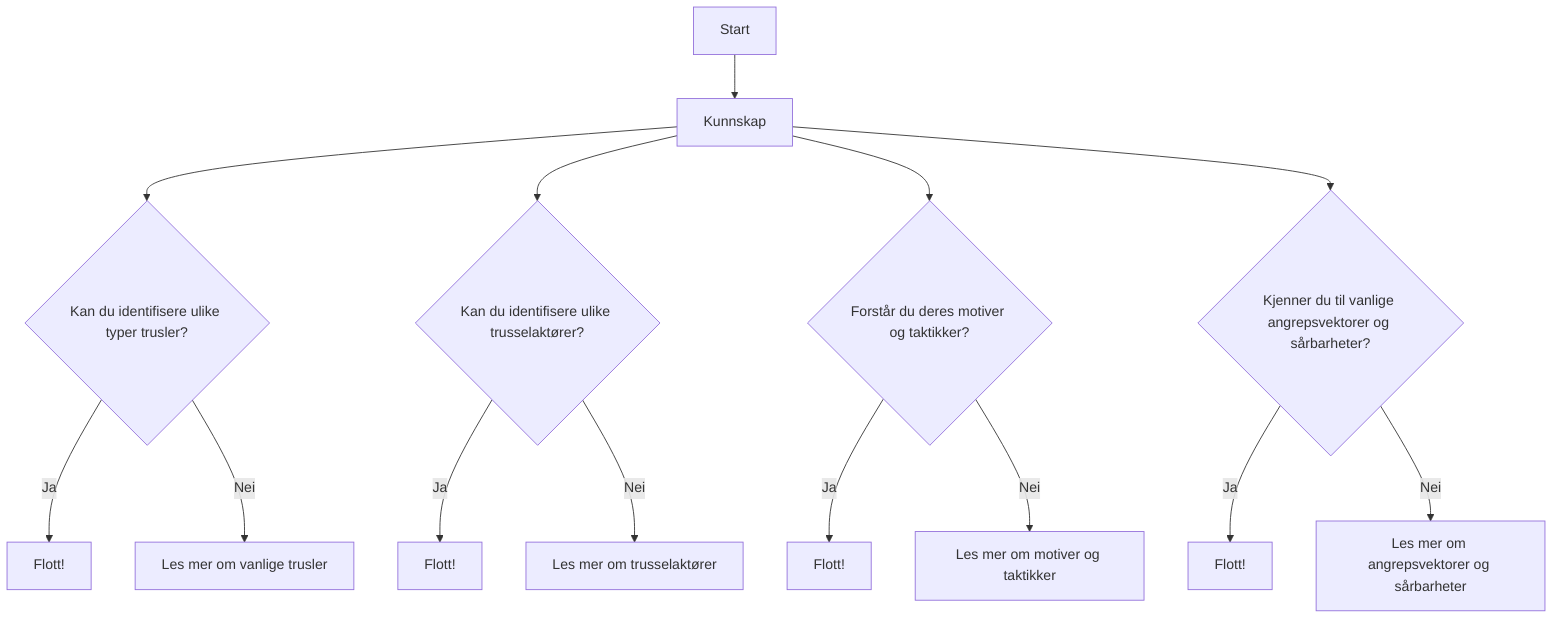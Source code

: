 flowchart TD
    Start --> A[Kunnskap]
    
    A --> B{Kan du identifisere ulike typer trusler?}
    B -->|Ja| B1[Flott!]
    B -->|Nei| B2[Les mer om vanlige trusler]
    
    A --> C{Kan du identifisere ulike trusselaktører?}
    C -->|Ja| C1[Flott!]
    C -->|Nei| C2[Les mer om trusselaktører]
    
    A --> D{Forstår du deres motiver og taktikker?}
    D -->|Ja| D1[Flott!]
    D -->|Nei| D2[Les mer om motiver og taktikker]
    
    A --> E{Kjenner du til vanlige angrepsvektorer og sårbarheter?}
    E -->|Ja| E1[Flott!]
    E -->|Nei| E2[Les mer om angrepsvektorer og sårbarheter]